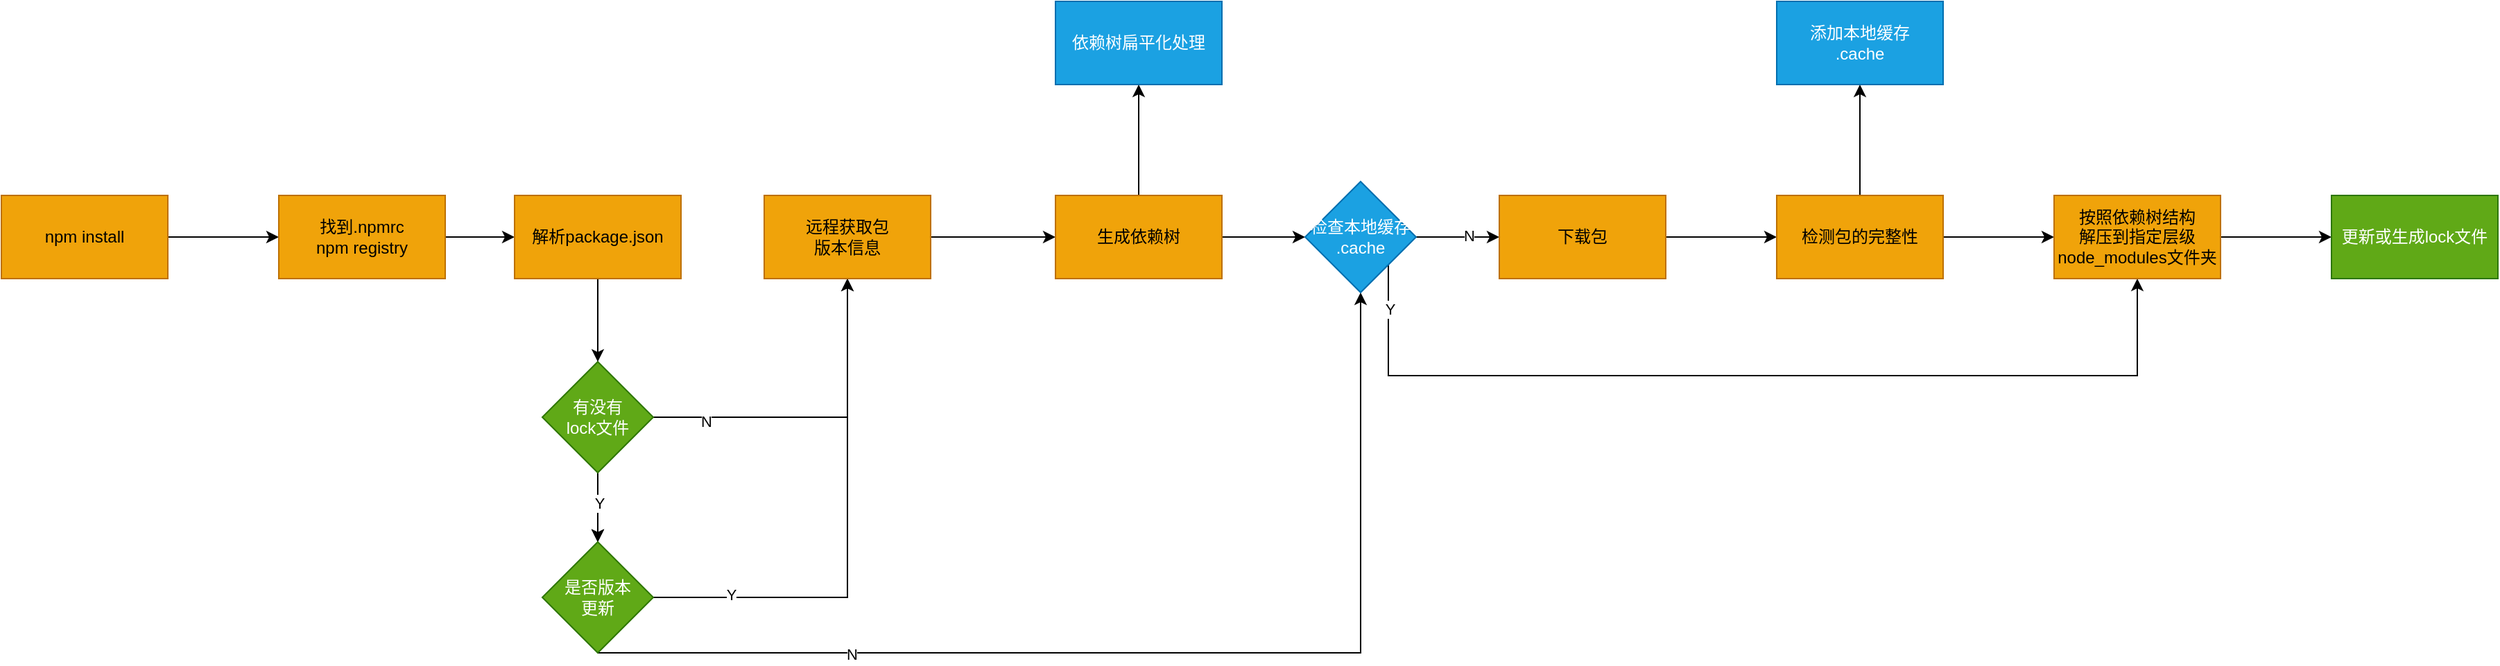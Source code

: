 <mxfile>
    <diagram id="0nPncSaWcpMBZ8qOPfQe" name="第 1 页">
        <mxGraphModel dx="2087" dy="2348" grid="1" gridSize="10" guides="1" tooltips="1" connect="1" arrows="1" fold="1" page="1" pageScale="1" pageWidth="1200" pageHeight="1920" math="0" shadow="0">
            <root>
                <mxCell id="0"/>
                <mxCell id="1" parent="0"/>
                <mxCell id="5" value="" style="edgeStyle=none;html=1;" edge="1" parent="1" source="3" target="4">
                    <mxGeometry relative="1" as="geometry"/>
                </mxCell>
                <mxCell id="3" value="npm install" style="rounded=0;whiteSpace=wrap;html=1;fillColor=#f0a30a;fontColor=#000000;strokeColor=#BD7000;" vertex="1" parent="1">
                    <mxGeometry x="-380" y="130" width="120" height="60" as="geometry"/>
                </mxCell>
                <mxCell id="12" value="" style="edgeStyle=none;rounded=0;html=1;" edge="1" parent="1" source="4" target="10">
                    <mxGeometry relative="1" as="geometry"/>
                </mxCell>
                <mxCell id="4" value="找到.npmrc&lt;br&gt;npm registry" style="whiteSpace=wrap;html=1;rounded=0;fillColor=#f0a30a;fontColor=#000000;strokeColor=#BD7000;" vertex="1" parent="1">
                    <mxGeometry x="-180" y="130" width="120" height="60" as="geometry"/>
                </mxCell>
                <mxCell id="15" value="" style="edgeStyle=none;rounded=0;html=1;" edge="1" parent="1" source="8">
                    <mxGeometry relative="1" as="geometry">
                        <mxPoint x="50" y="380" as="targetPoint"/>
                    </mxGeometry>
                </mxCell>
                <mxCell id="16" value="" style="edgeStyle=none;rounded=0;html=1;" edge="1" parent="1" source="8">
                    <mxGeometry relative="1" as="geometry">
                        <mxPoint x="50" y="380" as="targetPoint"/>
                    </mxGeometry>
                </mxCell>
                <mxCell id="17" value="" style="edgeStyle=none;rounded=0;html=1;" edge="1" parent="1" source="8">
                    <mxGeometry relative="1" as="geometry">
                        <mxPoint x="50" y="380" as="targetPoint"/>
                    </mxGeometry>
                </mxCell>
                <mxCell id="34" value="Y" style="edgeLabel;html=1;align=center;verticalAlign=middle;resizable=0;points=[];" vertex="1" connectable="0" parent="17">
                    <mxGeometry x="-0.14" y="1" relative="1" as="geometry">
                        <mxPoint as="offset"/>
                    </mxGeometry>
                </mxCell>
                <mxCell id="19" style="edgeStyle=none;rounded=0;html=1;exitX=1;exitY=0.5;exitDx=0;exitDy=0;entryX=0.5;entryY=1;entryDx=0;entryDy=0;" edge="1" parent="1" source="8" target="18">
                    <mxGeometry relative="1" as="geometry">
                        <Array as="points">
                            <mxPoint x="230" y="290"/>
                        </Array>
                    </mxGeometry>
                </mxCell>
                <mxCell id="32" value="N" style="edgeLabel;html=1;align=center;verticalAlign=middle;resizable=0;points=[];" vertex="1" connectable="0" parent="19">
                    <mxGeometry x="-0.683" y="-2" relative="1" as="geometry">
                        <mxPoint y="1" as="offset"/>
                    </mxGeometry>
                </mxCell>
                <mxCell id="8" value="有没有&lt;br&gt;lock文件" style="rhombus;whiteSpace=wrap;html=1;rounded=0;fillColor=#60a917;fontColor=#ffffff;strokeColor=#2D7600;" vertex="1" parent="1">
                    <mxGeometry x="10" y="250" width="80" height="80" as="geometry"/>
                </mxCell>
                <mxCell id="13" value="" style="edgeStyle=none;rounded=0;html=1;" edge="1" parent="1" source="10" target="8">
                    <mxGeometry relative="1" as="geometry"/>
                </mxCell>
                <mxCell id="10" value="解析package.json" style="whiteSpace=wrap;html=1;rounded=0;fillColor=#f0a30a;fontColor=#000000;strokeColor=#BD7000;" vertex="1" parent="1">
                    <mxGeometry x="-10" y="130" width="120" height="60" as="geometry"/>
                </mxCell>
                <mxCell id="20" style="edgeStyle=none;rounded=0;html=1;exitX=1;exitY=0.5;exitDx=0;exitDy=0;entryX=0.5;entryY=1;entryDx=0;entryDy=0;" edge="1" parent="1" source="21" target="18">
                    <mxGeometry relative="1" as="geometry">
                        <mxPoint x="110" y="410" as="sourcePoint"/>
                        <Array as="points">
                            <mxPoint x="230" y="420"/>
                        </Array>
                    </mxGeometry>
                </mxCell>
                <mxCell id="33" value="Y" style="edgeLabel;html=1;align=center;verticalAlign=middle;resizable=0;points=[];" vertex="1" connectable="0" parent="20">
                    <mxGeometry x="-0.697" y="3" relative="1" as="geometry">
                        <mxPoint y="1" as="offset"/>
                    </mxGeometry>
                </mxCell>
                <mxCell id="31" style="edgeStyle=none;rounded=0;html=1;exitX=1;exitY=0.5;exitDx=0;exitDy=0;entryX=0;entryY=0.5;entryDx=0;entryDy=0;" edge="1" parent="1" source="18" target="24">
                    <mxGeometry relative="1" as="geometry"/>
                </mxCell>
                <mxCell id="18" value="远程获取包&lt;br&gt;版本信息" style="whiteSpace=wrap;html=1;rounded=0;fillColor=#f0a30a;fontColor=#000000;strokeColor=#BD7000;" vertex="1" parent="1">
                    <mxGeometry x="170" y="130" width="120" height="60" as="geometry"/>
                </mxCell>
                <mxCell id="44" style="edgeStyle=none;rounded=0;html=1;exitX=0.5;exitY=1;exitDx=0;exitDy=0;entryX=0.5;entryY=1;entryDx=0;entryDy=0;" edge="1" parent="1" source="21" target="30">
                    <mxGeometry relative="1" as="geometry">
                        <Array as="points">
                            <mxPoint x="600" y="460"/>
                        </Array>
                    </mxGeometry>
                </mxCell>
                <mxCell id="46" value="N" style="edgeLabel;html=1;align=center;verticalAlign=middle;resizable=0;points=[];" vertex="1" connectable="0" parent="44">
                    <mxGeometry x="-0.548" y="-1" relative="1" as="geometry">
                        <mxPoint as="offset"/>
                    </mxGeometry>
                </mxCell>
                <mxCell id="21" value="是否版本&lt;br&gt;更新" style="rhombus;whiteSpace=wrap;html=1;fillColor=#60a917;fontColor=#ffffff;strokeColor=#2D7600;" vertex="1" parent="1">
                    <mxGeometry x="10" y="380" width="80" height="80" as="geometry"/>
                </mxCell>
                <mxCell id="27" value="" style="edgeStyle=none;rounded=0;html=1;" edge="1" parent="1" source="24" target="26">
                    <mxGeometry relative="1" as="geometry"/>
                </mxCell>
                <mxCell id="35" style="edgeStyle=none;rounded=0;html=1;exitX=1;exitY=0.5;exitDx=0;exitDy=0;" edge="1" parent="1" source="24" target="30">
                    <mxGeometry relative="1" as="geometry"/>
                </mxCell>
                <mxCell id="24" value="生成依赖树" style="whiteSpace=wrap;html=1;rounded=0;fillColor=#f0a30a;fontColor=#000000;strokeColor=#BD7000;" vertex="1" parent="1">
                    <mxGeometry x="380" y="130" width="120" height="60" as="geometry"/>
                </mxCell>
                <mxCell id="26" value="依赖树扁平化处理" style="whiteSpace=wrap;html=1;rounded=0;fillColor=#1ba1e2;fontColor=#ffffff;strokeColor=#006EAF;" vertex="1" parent="1">
                    <mxGeometry x="380" y="-10" width="120" height="60" as="geometry"/>
                </mxCell>
                <mxCell id="37" value="" style="edgeStyle=none;rounded=0;html=1;" edge="1" parent="1" source="30" target="36">
                    <mxGeometry relative="1" as="geometry"/>
                </mxCell>
                <mxCell id="47" value="N" style="edgeLabel;html=1;align=center;verticalAlign=middle;resizable=0;points=[];" vertex="1" connectable="0" parent="37">
                    <mxGeometry x="0.267" y="1" relative="1" as="geometry">
                        <mxPoint as="offset"/>
                    </mxGeometry>
                </mxCell>
                <mxCell id="49" style="edgeStyle=none;rounded=0;html=1;exitX=1;exitY=1;exitDx=0;exitDy=0;entryX=0.5;entryY=1;entryDx=0;entryDy=0;" edge="1" parent="1" source="30" target="42">
                    <mxGeometry relative="1" as="geometry">
                        <Array as="points">
                            <mxPoint x="620" y="260"/>
                            <mxPoint x="1160" y="260"/>
                        </Array>
                    </mxGeometry>
                </mxCell>
                <mxCell id="50" value="Y" style="edgeLabel;html=1;align=center;verticalAlign=middle;resizable=0;points=[];" vertex="1" connectable="0" parent="49">
                    <mxGeometry x="-0.907" y="1" relative="1" as="geometry">
                        <mxPoint as="offset"/>
                    </mxGeometry>
                </mxCell>
                <mxCell id="30" value="检查本地缓存&lt;br&gt;.cache" style="rhombus;whiteSpace=wrap;html=1;fillColor=#1ba1e2;fontColor=#ffffff;strokeColor=#006EAF;" vertex="1" parent="1">
                    <mxGeometry x="560" y="120" width="80" height="80" as="geometry"/>
                </mxCell>
                <mxCell id="39" value="" style="edgeStyle=none;rounded=0;html=1;" edge="1" parent="1" source="36" target="38">
                    <mxGeometry relative="1" as="geometry"/>
                </mxCell>
                <mxCell id="36" value="下载包" style="whiteSpace=wrap;html=1;fillColor=#f0a30a;fontColor=#000000;strokeColor=#BD7000;" vertex="1" parent="1">
                    <mxGeometry x="700" y="130" width="120" height="60" as="geometry"/>
                </mxCell>
                <mxCell id="41" value="" style="edgeStyle=none;rounded=0;html=1;" edge="1" parent="1" source="38" target="40">
                    <mxGeometry relative="1" as="geometry"/>
                </mxCell>
                <mxCell id="43" value="" style="edgeStyle=none;rounded=0;html=1;" edge="1" parent="1" source="38" target="42">
                    <mxGeometry relative="1" as="geometry"/>
                </mxCell>
                <mxCell id="38" value="检测包的完整性" style="whiteSpace=wrap;html=1;fillColor=#f0a30a;fontColor=#000000;strokeColor=#BD7000;" vertex="1" parent="1">
                    <mxGeometry x="900" y="130" width="120" height="60" as="geometry"/>
                </mxCell>
                <mxCell id="40" value="添加本地缓存&lt;br&gt;.cache" style="whiteSpace=wrap;html=1;fillColor=#1ba1e2;fontColor=#ffffff;strokeColor=#006EAF;" vertex="1" parent="1">
                    <mxGeometry x="900" y="-10" width="120" height="60" as="geometry"/>
                </mxCell>
                <mxCell id="52" value="" style="edgeStyle=none;rounded=0;html=1;" edge="1" parent="1" source="42" target="51">
                    <mxGeometry relative="1" as="geometry"/>
                </mxCell>
                <mxCell id="42" value="按照依赖树结构&lt;br&gt;解压到指定层级&lt;br&gt;node_modules文件夹" style="whiteSpace=wrap;html=1;fillColor=#f0a30a;fontColor=#000000;strokeColor=#BD7000;" vertex="1" parent="1">
                    <mxGeometry x="1100" y="130" width="120" height="60" as="geometry"/>
                </mxCell>
                <mxCell id="51" value="更新或生成lock文件" style="whiteSpace=wrap;html=1;fillColor=#60a917;fontColor=#ffffff;strokeColor=#2D7600;" vertex="1" parent="1">
                    <mxGeometry x="1300" y="130" width="120" height="60" as="geometry"/>
                </mxCell>
            </root>
        </mxGraphModel>
    </diagram>
</mxfile>